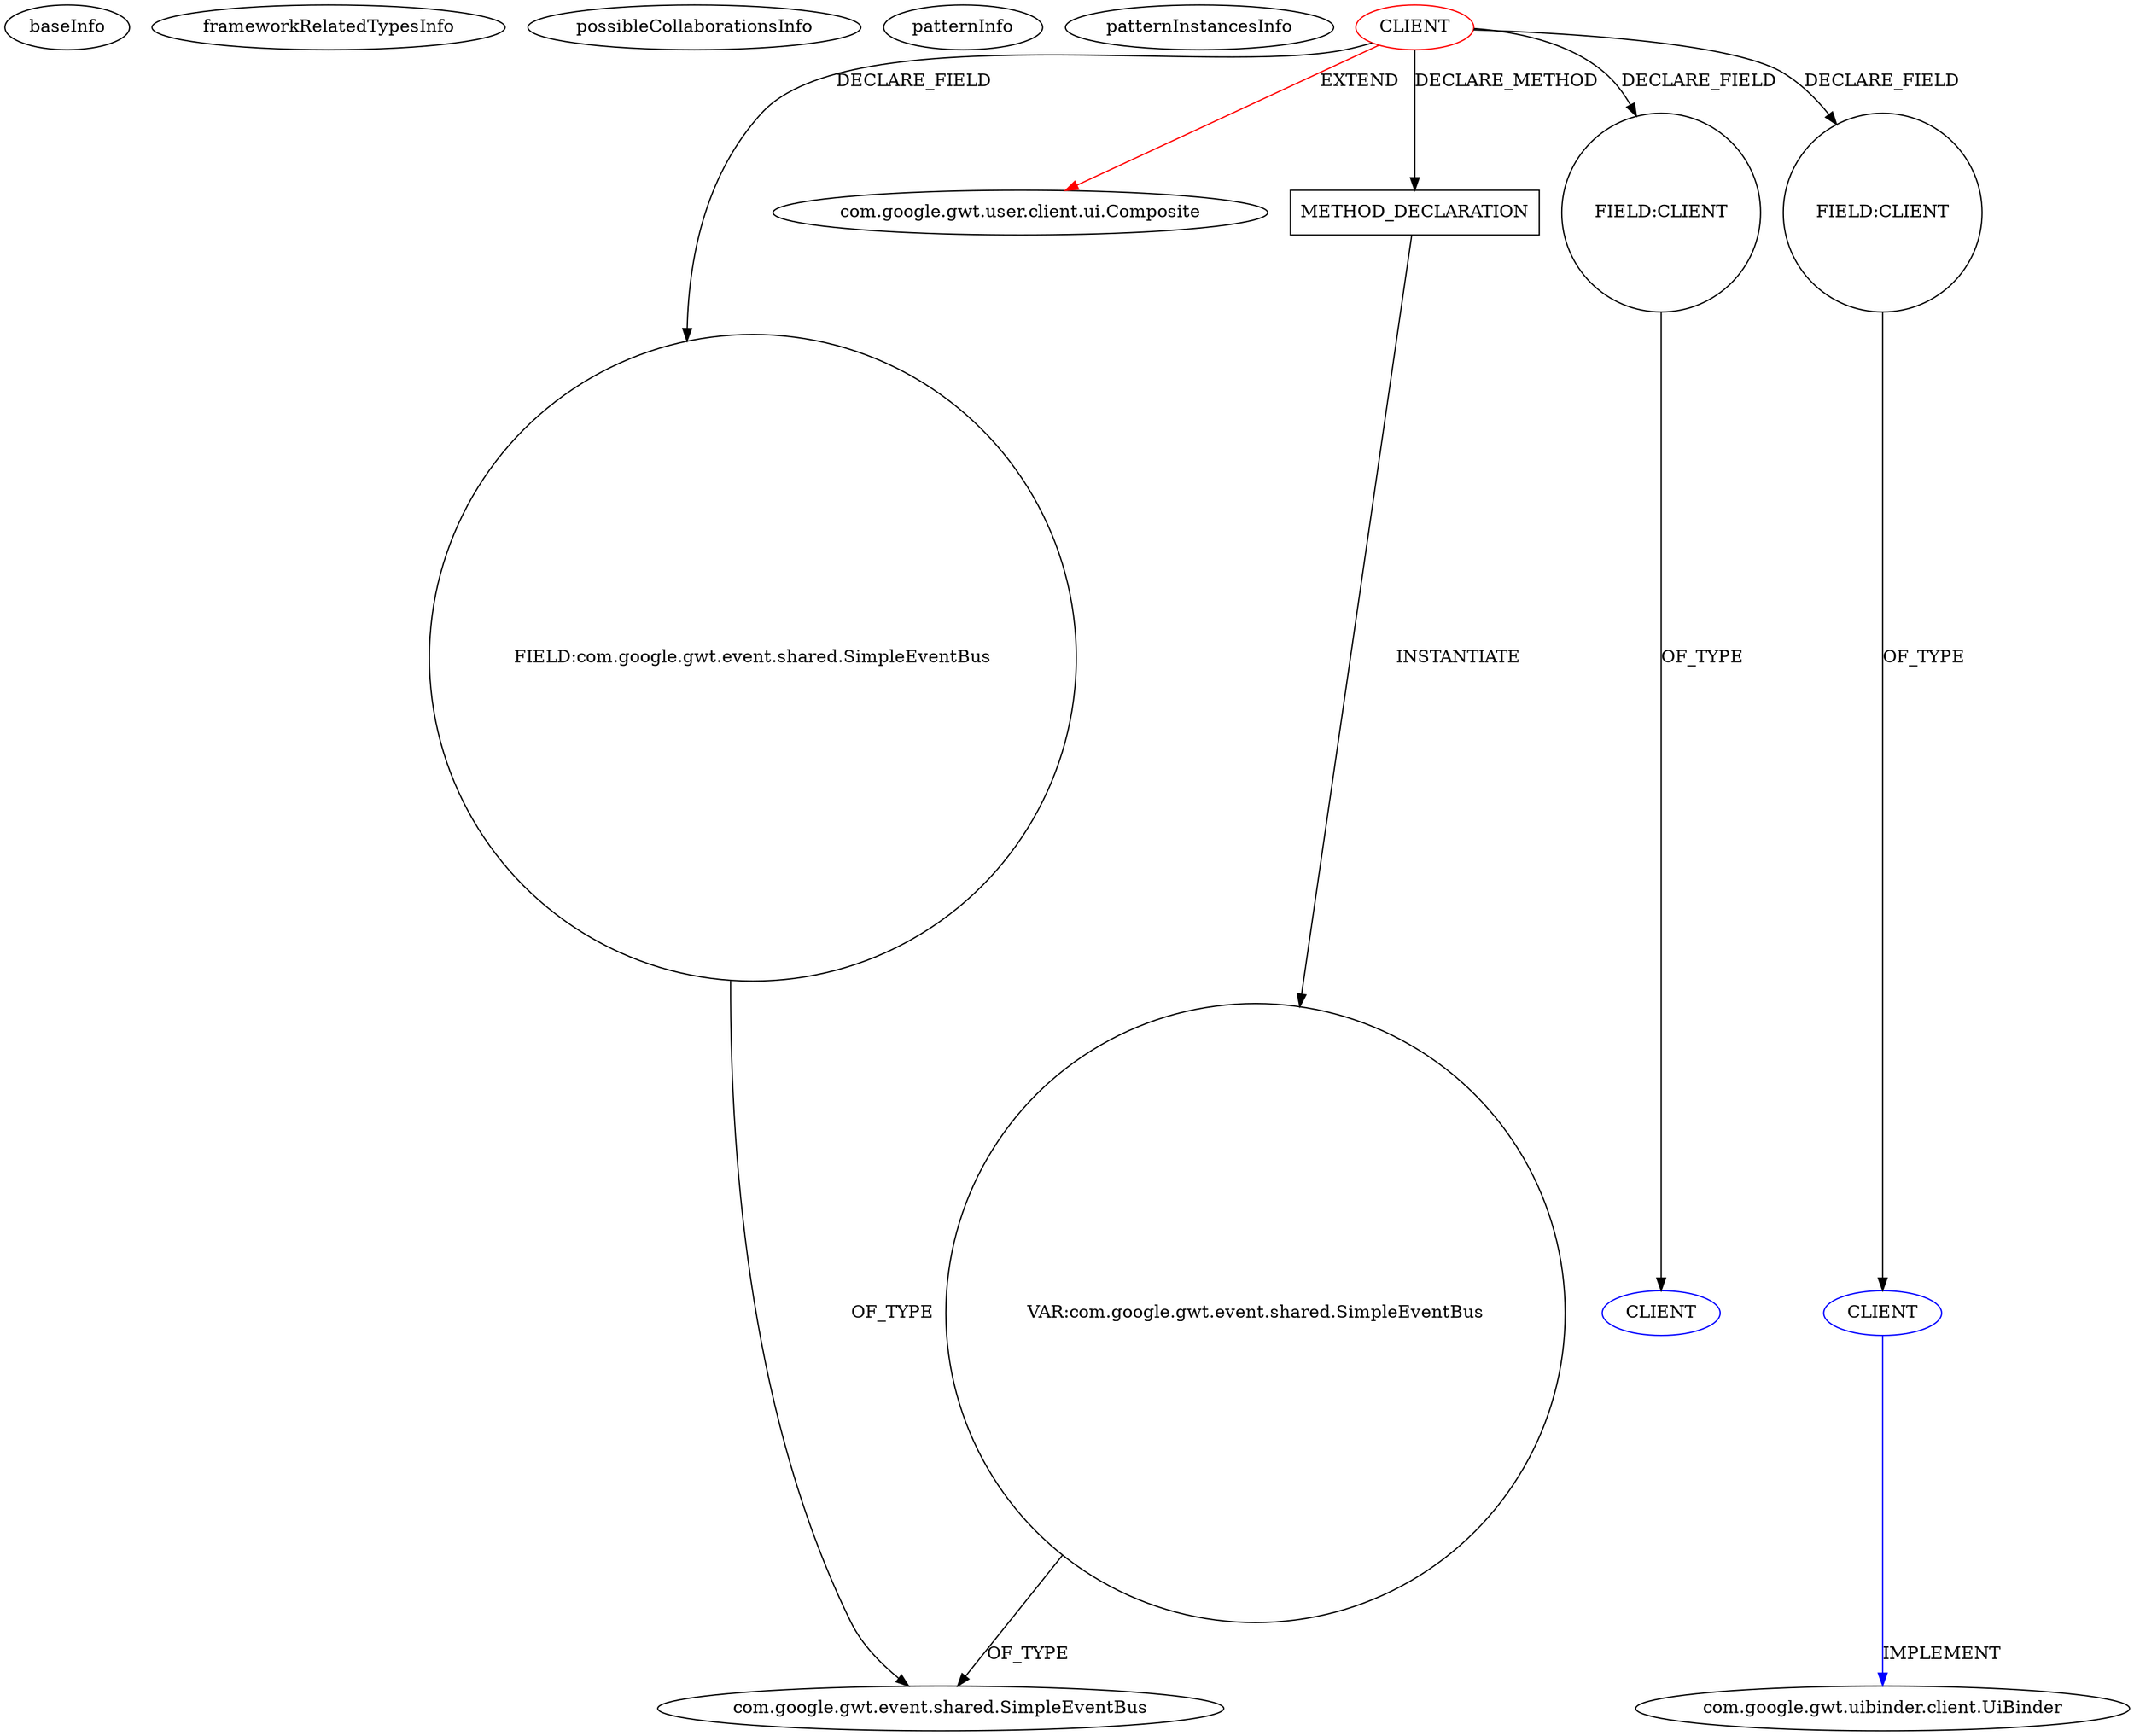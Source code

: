 digraph {
baseInfo[graphId=1588,category="pattern",isAnonymous=false,possibleRelation=true]
frameworkRelatedTypesInfo[0="com.google.gwt.user.client.ui.Composite"]
possibleCollaborationsInfo[0="1588~FIELD_TYPE_DECLARATION-~com.google.gwt.user.client.ui.Composite ~com.google.gwt.uibinder.client.UiBinder ~false~false"]
patternInfo[frequency=2.0,patternRootClient=0]
patternInstancesInfo[0="svor-SimpleGWTProject~/svor-SimpleGWTProject/SimpleGWTProject-master/src/com/tutorialspoint/client/Login.java~Login~4529",1="pandurangpatil-gwt-youtube~/pandurangpatil-gwt-youtube/gwt-youtube-master/gwt-youtube-player/src/main/java/open/pandurang/gwt/youtube/client/YouTubePlayer.java~YouTubePlayer~4258"]
8[label="FIELD:com.google.gwt.event.shared.SimpleEventBus",vertexType="FIELD_DECLARATION",isFrameworkType=false,shape=circle]
0[label="CLIENT",vertexType="ROOT_CLIENT_CLASS_DECLARATION",isFrameworkType=false,color=red]
1[label="com.google.gwt.user.client.ui.Composite",vertexType="FRAMEWORK_CLASS_TYPE",isFrameworkType=false]
9[label="com.google.gwt.event.shared.SimpleEventBus",vertexType="FRAMEWORK_CLASS_TYPE",isFrameworkType=false]
48[label="METHOD_DECLARATION",vertexType="CLIENT_METHOD_DECLARATION",isFrameworkType=false,shape=box]
14[label="FIELD:CLIENT",vertexType="FIELD_DECLARATION",isFrameworkType=false,shape=circle]
17[label="FIELD:CLIENT",vertexType="FIELD_DECLARATION",isFrameworkType=false,shape=circle]
51[label="VAR:com.google.gwt.event.shared.SimpleEventBus",vertexType="VARIABLE_EXPRESION",isFrameworkType=false,shape=circle]
18[label="CLIENT",vertexType="REFERENCE_CLIENT_CLASS_DECLARATION",isFrameworkType=false,color=blue]
19[label="com.google.gwt.uibinder.client.UiBinder",vertexType="FRAMEWORK_INTERFACE_TYPE",isFrameworkType=false]
15[label="CLIENT",vertexType="REFERENCE_CLIENT_CLASS_DECLARATION",isFrameworkType=false,color=blue]
18->19[label="IMPLEMENT",color=blue]
14->15[label="OF_TYPE"]
0->1[label="EXTEND",color=red]
8->9[label="OF_TYPE"]
48->51[label="INSTANTIATE"]
0->48[label="DECLARE_METHOD"]
17->18[label="OF_TYPE"]
0->14[label="DECLARE_FIELD"]
0->8[label="DECLARE_FIELD"]
0->17[label="DECLARE_FIELD"]
51->9[label="OF_TYPE"]
}
